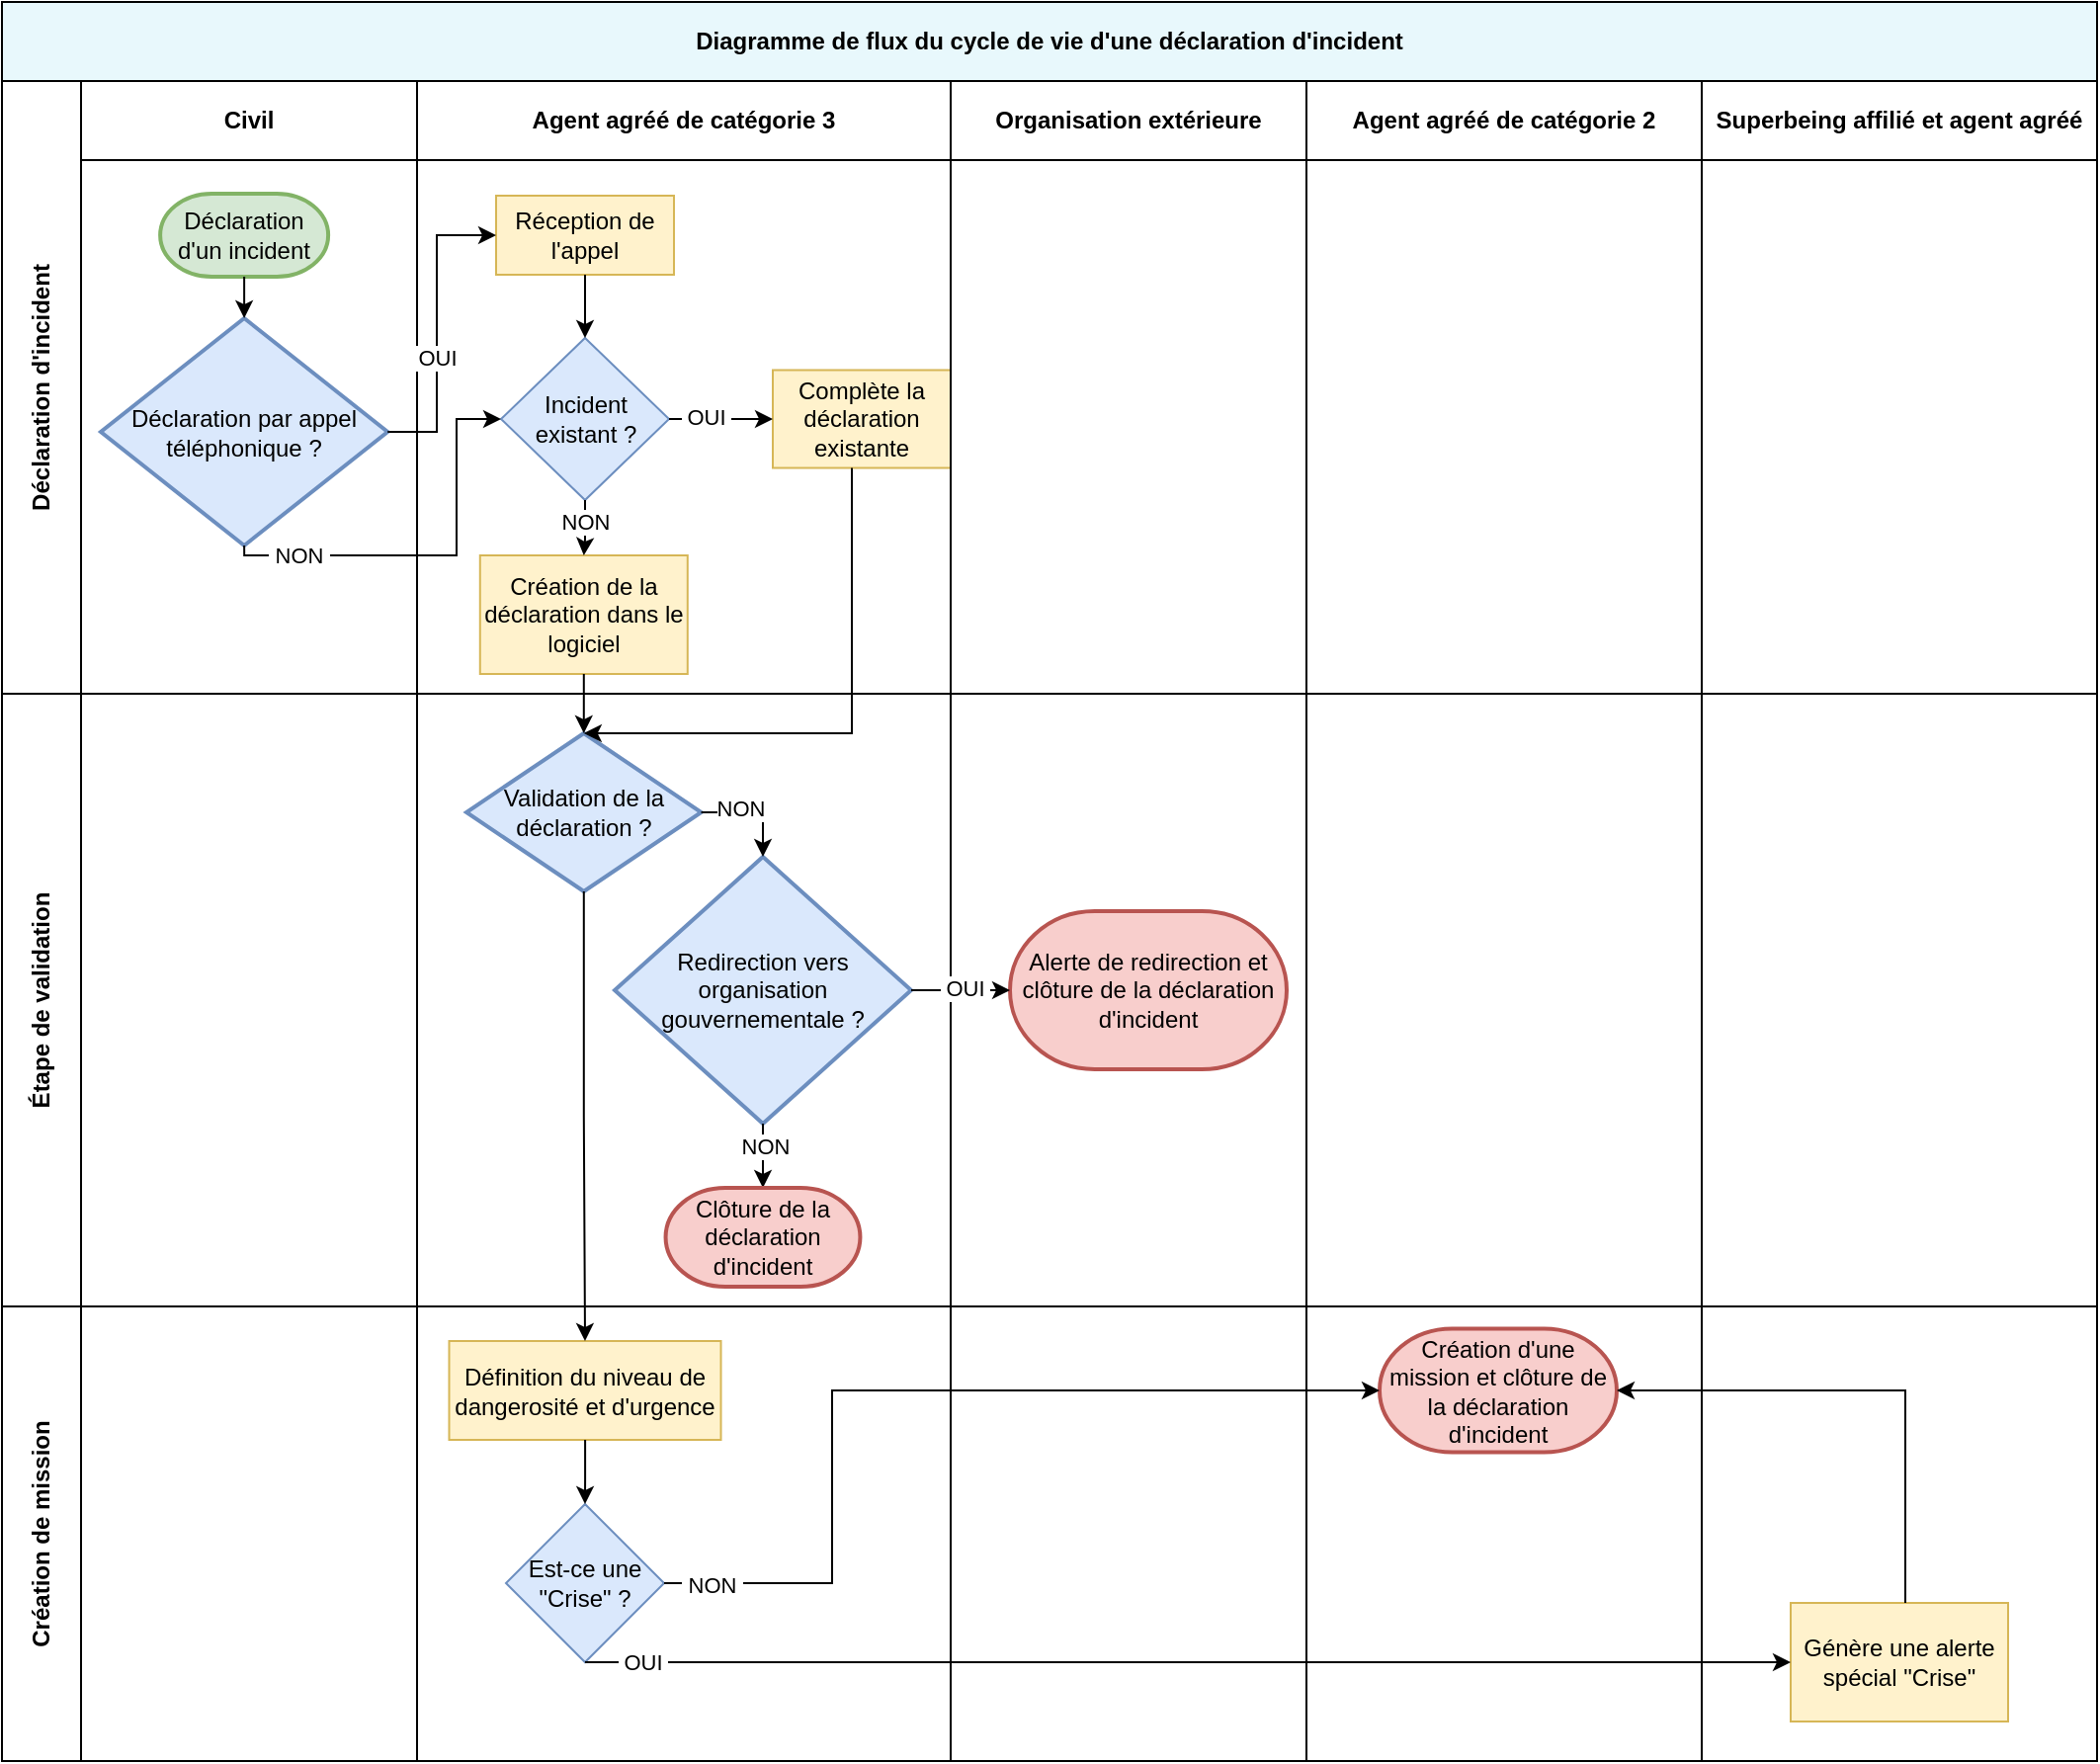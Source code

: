 <mxfile version="14.1.8" type="device"><diagram id="wk11NOPjIedyX6vUJzFq" name="Page-1"><mxGraphModel dx="1279" dy="2103" grid="0" gridSize="10" guides="1" tooltips="1" connect="1" arrows="1" fold="1" page="1" pageScale="1" pageWidth="827" pageHeight="1169" math="0" shadow="0"><root><mxCell id="0"/><mxCell id="1" parent="0"/><mxCell id="sNIWY4QjKN7IcV1mlqHW-1" value="" style="group" parent="1" vertex="1" connectable="0"><mxGeometry x="20" y="-1150" width="790" height="680" as="geometry"/></mxCell><mxCell id="7R0uAPQHo2F8Wuf5jlc--37" value="Diagramme de flux du cycle de vie d'une déclaration d'incident" style="shape=table;childLayout=tableLayout;rowLines=0;columnLines=0;startSize=40;html=1;whiteSpace=wrap;collapsible=0;recursiveResize=0;expand=0;pointerEvents=0;fontStyle=1;align=center;fillColor=#E8F8FC;direction=east;flipV=0;flipH=1;" parent="sNIWY4QjKN7IcV1mlqHW-1" vertex="1"><mxGeometry x="-10" width="1060" height="890" as="geometry"/></mxCell><mxCell id="7R0uAPQHo2F8Wuf5jlc--38" value="Déclaration d'incident" style="swimlane;horizontal=0;points=[[0,0.5],[1,0.5]];portConstraint=eastwest;startSize=40;html=1;whiteSpace=wrap;collapsible=0;recursiveResize=0;expand=0;pointerEvents=0;fontStyle=1;direction=east;" parent="7R0uAPQHo2F8Wuf5jlc--37" vertex="1"><mxGeometry y="40" width="1060" height="310" as="geometry"/></mxCell><mxCell id="7R0uAPQHo2F8Wuf5jlc--39" value="Civil" style="swimlane;connectable=0;startSize=40;html=1;whiteSpace=wrap;collapsible=0;recursiveResize=0;expand=0;pointerEvents=0;" parent="7R0uAPQHo2F8Wuf5jlc--38" vertex="1"><mxGeometry x="40" width="170" height="310" as="geometry"/></mxCell><mxCell id="bkMepiiiy0M-ECtEP2zy-1" value="Déclaration d'un incident" style="strokeWidth=2;html=1;shape=mxgraph.flowchart.terminator;whiteSpace=wrap;fillColor=#d5e8d4;strokeColor=#82b366;" parent="7R0uAPQHo2F8Wuf5jlc--39" vertex="1"><mxGeometry x="40.06" y="57" width="85" height="42" as="geometry"/></mxCell><mxCell id="bkMepiiiy0M-ECtEP2zy-2" value="Déclaration par appel téléphonique ?" style="strokeWidth=2;html=1;shape=mxgraph.flowchart.decision;whiteSpace=wrap;fillColor=#dae8fc;strokeColor=#6c8ebf;" parent="7R0uAPQHo2F8Wuf5jlc--39" vertex="1"><mxGeometry x="10" y="120" width="145.12" height="115" as="geometry"/></mxCell><mxCell id="sNIWY4QjKN7IcV1mlqHW-5" value="" style="endArrow=classic;html=1;exitX=0.5;exitY=1;exitDx=0;exitDy=0;entryX=0.5;entryY=0;entryDx=0;entryDy=0;exitPerimeter=0;entryPerimeter=0;" parent="7R0uAPQHo2F8Wuf5jlc--39" source="bkMepiiiy0M-ECtEP2zy-1" target="bkMepiiiy0M-ECtEP2zy-2" edge="1"><mxGeometry width="50" height="50" relative="1" as="geometry"><mxPoint x="630" y="415" as="sourcePoint"/><mxPoint x="640" y="450" as="targetPoint"/></mxGeometry></mxCell><mxCell id="7R0uAPQHo2F8Wuf5jlc--40" value="Agent agréé de catégorie 3" style="swimlane;connectable=0;startSize=40;html=1;whiteSpace=wrap;collapsible=0;recursiveResize=0;expand=0;pointerEvents=0;" parent="7R0uAPQHo2F8Wuf5jlc--38" vertex="1"><mxGeometry x="210" width="270" height="310" as="geometry"/></mxCell><mxCell id="7R0uAPQHo2F8Wuf5jlc--52" value="Réception de l'appel" style="rounded=0;whiteSpace=wrap;html=1;fillColor=#fff2cc;strokeColor=#d6b656;" parent="7R0uAPQHo2F8Wuf5jlc--40" vertex="1"><mxGeometry x="40" y="58" width="90" height="40" as="geometry"/></mxCell><mxCell id="bkMepiiiy0M-ECtEP2zy-74" value="Incident existant ?" style="rhombus;whiteSpace=wrap;html=1;rounded=0;strokeColor=#6c8ebf;fillColor=#dae8fc;" parent="7R0uAPQHo2F8Wuf5jlc--40" vertex="1"><mxGeometry x="42.5" y="130" width="85" height="82" as="geometry"/></mxCell><mxCell id="bkMepiiiy0M-ECtEP2zy-75" value="" style="edgeStyle=orthogonalEdgeStyle;rounded=0;orthogonalLoop=1;jettySize=auto;html=1;" parent="7R0uAPQHo2F8Wuf5jlc--40" source="7R0uAPQHo2F8Wuf5jlc--52" target="bkMepiiiy0M-ECtEP2zy-74" edge="1"><mxGeometry relative="1" as="geometry"/></mxCell><mxCell id="bkMepiiiy0M-ECtEP2zy-79" value="&lt;span&gt;Création de la déclaration dans le logiciel&lt;/span&gt;" style="whiteSpace=wrap;html=1;rounded=0;strokeColor=#d6b656;fillColor=#fff2cc;" parent="7R0uAPQHo2F8Wuf5jlc--40" vertex="1"><mxGeometry x="31.89" y="240" width="105" height="60" as="geometry"/></mxCell><mxCell id="bkMepiiiy0M-ECtEP2zy-80" value="" style="edgeStyle=orthogonalEdgeStyle;rounded=0;orthogonalLoop=1;jettySize=auto;html=1;" parent="7R0uAPQHo2F8Wuf5jlc--40" source="bkMepiiiy0M-ECtEP2zy-74" target="bkMepiiiy0M-ECtEP2zy-79" edge="1"><mxGeometry relative="1" as="geometry"/></mxCell><mxCell id="bkMepiiiy0M-ECtEP2zy-81" value="&amp;nbsp;NON&amp;nbsp;" style="edgeLabel;html=1;align=center;verticalAlign=middle;resizable=0;points=[];" parent="bkMepiiiy0M-ECtEP2zy-80" vertex="1" connectable="0"><mxGeometry x="0.238" relative="1" as="geometry"><mxPoint y="-7" as="offset"/></mxGeometry></mxCell><mxCell id="bkMepiiiy0M-ECtEP2zy-76" value="Complète la déclaration existante" style="whiteSpace=wrap;html=1;rounded=0;strokeColor=#d6b656;fillColor=#fff2cc;" parent="7R0uAPQHo2F8Wuf5jlc--40" vertex="1"><mxGeometry x="180" y="146.25" width="90" height="49.5" as="geometry"/></mxCell><mxCell id="bkMepiiiy0M-ECtEP2zy-77" value="" style="edgeStyle=orthogonalEdgeStyle;rounded=0;orthogonalLoop=1;jettySize=auto;html=1;" parent="7R0uAPQHo2F8Wuf5jlc--40" source="bkMepiiiy0M-ECtEP2zy-74" target="bkMepiiiy0M-ECtEP2zy-76" edge="1"><mxGeometry relative="1" as="geometry"/></mxCell><mxCell id="bkMepiiiy0M-ECtEP2zy-78" value="&amp;nbsp;OUI&amp;nbsp;" style="edgeLabel;html=1;align=center;verticalAlign=middle;resizable=0;points=[];" parent="bkMepiiiy0M-ECtEP2zy-77" vertex="1" connectable="0"><mxGeometry x="-0.301" y="1" relative="1" as="geometry"><mxPoint as="offset"/></mxGeometry></mxCell><mxCell id="7R0uAPQHo2F8Wuf5jlc--41" value="Organisation extérieure" style="swimlane;connectable=0;startSize=40;html=1;whiteSpace=wrap;collapsible=0;recursiveResize=0;expand=0;pointerEvents=0;" parent="7R0uAPQHo2F8Wuf5jlc--38" vertex="1"><mxGeometry x="480" width="180" height="310" as="geometry"/></mxCell><mxCell id="VI2rGoP-l7JaTCF7cvZY-7" value="&lt;span&gt;Agent agréé de catégorie 2&lt;/span&gt;" style="swimlane;connectable=0;startSize=40;html=1;whiteSpace=wrap;collapsible=0;recursiveResize=0;expand=0;pointerEvents=0;" parent="7R0uAPQHo2F8Wuf5jlc--38" vertex="1"><mxGeometry x="660" width="200" height="310" as="geometry"/></mxCell><mxCell id="8Hn-J-G7VxsL_gqE7k3z-5" value="&lt;span&gt;Superbeing affilié et agent agréé&lt;/span&gt;" style="swimlane;connectable=0;startSize=40;html=1;whiteSpace=wrap;collapsible=0;recursiveResize=0;expand=0;pointerEvents=0;" parent="7R0uAPQHo2F8Wuf5jlc--38" vertex="1"><mxGeometry x="860" width="200" height="310" as="geometry"/></mxCell><mxCell id="bkMepiiiy0M-ECtEP2zy-6" value="" style="edgeStyle=orthogonalEdgeStyle;rounded=0;orthogonalLoop=1;jettySize=auto;html=1;entryX=0;entryY=0.5;entryDx=0;entryDy=0;" parent="7R0uAPQHo2F8Wuf5jlc--38" source="bkMepiiiy0M-ECtEP2zy-2" target="7R0uAPQHo2F8Wuf5jlc--52" edge="1"><mxGeometry relative="1" as="geometry"><mxPoint x="287.68" y="177.5" as="targetPoint"/><Array as="points"><mxPoint x="220" y="178"/><mxPoint x="220" y="78"/></Array></mxGeometry></mxCell><mxCell id="bkMepiiiy0M-ECtEP2zy-7" value="&amp;nbsp;OUI&amp;nbsp;" style="edgeLabel;html=1;align=center;verticalAlign=middle;resizable=0;points=[];" parent="bkMepiiiy0M-ECtEP2zy-6" vertex="1" connectable="0"><mxGeometry x="-0.741" relative="1" as="geometry"><mxPoint x="4.88" y="-37.52" as="offset"/></mxGeometry></mxCell><mxCell id="bkMepiiiy0M-ECtEP2zy-9" value="" style="edgeStyle=orthogonalEdgeStyle;rounded=0;orthogonalLoop=1;jettySize=auto;html=1;entryX=0;entryY=0.5;entryDx=0;entryDy=0;exitX=0.5;exitY=1;exitDx=0;exitDy=0;exitPerimeter=0;" parent="7R0uAPQHo2F8Wuf5jlc--38" source="bkMepiiiy0M-ECtEP2zy-2" target="bkMepiiiy0M-ECtEP2zy-74" edge="1"><mxGeometry relative="1" as="geometry"><mxPoint x="242.81" y="405.0" as="targetPoint"/><Array as="points"><mxPoint x="123" y="240"/><mxPoint x="230" y="240"/><mxPoint x="230" y="171"/></Array></mxGeometry></mxCell><mxCell id="bkMepiiiy0M-ECtEP2zy-10" value="&amp;nbsp;NON&amp;nbsp;" style="edgeLabel;html=1;align=center;verticalAlign=middle;resizable=0;points=[];" parent="bkMepiiiy0M-ECtEP2zy-9" vertex="1" connectable="0"><mxGeometry x="-0.799" y="-3" relative="1" as="geometry"><mxPoint x="11.91" y="-3" as="offset"/></mxGeometry></mxCell><mxCell id="7R0uAPQHo2F8Wuf5jlc--42" value="Étape de validation" style="swimlane;horizontal=0;points=[[0,0.5],[1,0.5]];portConstraint=eastwest;startSize=40;html=1;whiteSpace=wrap;collapsible=0;recursiveResize=0;expand=0;pointerEvents=0;" parent="7R0uAPQHo2F8Wuf5jlc--37" vertex="1"><mxGeometry y="350" width="1060" height="310" as="geometry"/></mxCell><mxCell id="7R0uAPQHo2F8Wuf5jlc--43" value="" style="swimlane;connectable=0;startSize=0;html=1;whiteSpace=wrap;collapsible=0;recursiveResize=0;expand=0;pointerEvents=0;" parent="7R0uAPQHo2F8Wuf5jlc--42" vertex="1"><mxGeometry x="40" width="170" height="310" as="geometry"/></mxCell><mxCell id="7R0uAPQHo2F8Wuf5jlc--44" value="" style="swimlane;connectable=0;startSize=0;html=1;whiteSpace=wrap;collapsible=0;recursiveResize=0;expand=0;pointerEvents=0;" parent="7R0uAPQHo2F8Wuf5jlc--42" vertex="1"><mxGeometry x="210" width="270" height="310" as="geometry"/></mxCell><mxCell id="VI2rGoP-l7JaTCF7cvZY-34" value="Redirection vers organisation gouvernementale ?" style="strokeWidth=2;html=1;shape=mxgraph.flowchart.decision;whiteSpace=wrap;fillColor=#dae8fc;strokeColor=#6c8ebf;" parent="7R0uAPQHo2F8Wuf5jlc--44" vertex="1"><mxGeometry x="100" y="82.5" width="150" height="135" as="geometry"/></mxCell><mxCell id="VI2rGoP-l7JaTCF7cvZY-38" value="" style="endArrow=classic;html=1;exitX=0.5;exitY=1;exitDx=0;exitDy=0;exitPerimeter=0;entryX=0.5;entryY=0;entryDx=0;entryDy=0;entryPerimeter=0;" parent="7R0uAPQHo2F8Wuf5jlc--44" source="VI2rGoP-l7JaTCF7cvZY-34" target="VI2rGoP-l7JaTCF7cvZY-44" edge="1"><mxGeometry width="50" height="50" relative="1" as="geometry"><mxPoint x="95" y="150" as="sourcePoint"/><mxPoint x="175" y="265" as="targetPoint"/><Array as="points"/></mxGeometry></mxCell><mxCell id="VI2rGoP-l7JaTCF7cvZY-39" value="&amp;nbsp;NON&amp;nbsp;" style="edgeLabel;html=1;align=center;verticalAlign=middle;resizable=0;points=[];" parent="VI2rGoP-l7JaTCF7cvZY-38" vertex="1" connectable="0"><mxGeometry x="0.067" y="1" relative="1" as="geometry"><mxPoint y="-6" as="offset"/></mxGeometry></mxCell><mxCell id="VI2rGoP-l7JaTCF7cvZY-44" value="&lt;span&gt;Clôture de la déclaration d'incident&lt;/span&gt;" style="strokeWidth=2;html=1;shape=mxgraph.flowchart.terminator;whiteSpace=wrap;fillColor=#f8cecc;strokeColor=#b85450;" parent="7R0uAPQHo2F8Wuf5jlc--44" vertex="1"><mxGeometry x="125.78" y="250" width="98.44" height="50" as="geometry"/></mxCell><mxCell id="bkMepiiiy0M-ECtEP2zy-71" value="Validation de la déclaration ?" style="strokeWidth=2;html=1;shape=mxgraph.flowchart.decision;whiteSpace=wrap;fillColor=#dae8fc;strokeColor=#6c8ebf;" parent="7R0uAPQHo2F8Wuf5jlc--44" vertex="1"><mxGeometry x="25.0" y="20" width="118.78" height="80" as="geometry"/></mxCell><mxCell id="bkMepiiiy0M-ECtEP2zy-85" value="" style="edgeStyle=orthogonalEdgeStyle;rounded=0;orthogonalLoop=1;jettySize=auto;html=1;entryX=0.5;entryY=0;entryDx=0;entryDy=0;entryPerimeter=0;exitX=1;exitY=0.5;exitDx=0;exitDy=0;exitPerimeter=0;" parent="7R0uAPQHo2F8Wuf5jlc--44" source="bkMepiiiy0M-ECtEP2zy-71" target="VI2rGoP-l7JaTCF7cvZY-34" edge="1"><mxGeometry relative="1" as="geometry"><mxPoint x="223.78" y="60.0" as="targetPoint"/><Array as="points"><mxPoint x="175" y="60"/></Array></mxGeometry></mxCell><mxCell id="bkMepiiiy0M-ECtEP2zy-87" value="NON&amp;nbsp;" style="edgeLabel;html=1;align=center;verticalAlign=middle;resizable=0;points=[];" parent="bkMepiiiy0M-ECtEP2zy-85" vertex="1" connectable="0"><mxGeometry x="-0.226" y="2" relative="1" as="geometry"><mxPoint as="offset"/></mxGeometry></mxCell><mxCell id="7R0uAPQHo2F8Wuf5jlc--45" value="" style="swimlane;connectable=0;startSize=0;html=1;whiteSpace=wrap;collapsible=0;recursiveResize=0;expand=0;pointerEvents=0;" parent="7R0uAPQHo2F8Wuf5jlc--42" vertex="1"><mxGeometry x="480" width="180" height="310" as="geometry"/></mxCell><mxCell id="VI2rGoP-l7JaTCF7cvZY-43" value="&lt;span&gt;Alerte de redirection et c&lt;/span&gt;lôture de la déclaration d'incident" style="strokeWidth=2;html=1;shape=mxgraph.flowchart.terminator;whiteSpace=wrap;fillColor=#f8cecc;strokeColor=#b85450;" parent="7R0uAPQHo2F8Wuf5jlc--45" vertex="1"><mxGeometry x="30" y="110" width="140" height="80" as="geometry"/></mxCell><mxCell id="VI2rGoP-l7JaTCF7cvZY-8" style="swimlane;connectable=0;startSize=0;html=1;whiteSpace=wrap;collapsible=0;recursiveResize=0;expand=0;pointerEvents=0;" parent="7R0uAPQHo2F8Wuf5jlc--42" vertex="1"><mxGeometry x="660" width="200" height="310" as="geometry"/></mxCell><mxCell id="8Hn-J-G7VxsL_gqE7k3z-6" style="swimlane;connectable=0;startSize=0;html=1;whiteSpace=wrap;collapsible=0;recursiveResize=0;expand=0;pointerEvents=0;" parent="7R0uAPQHo2F8Wuf5jlc--42" vertex="1"><mxGeometry x="860" width="200" height="310" as="geometry"/></mxCell><mxCell id="VI2rGoP-l7JaTCF7cvZY-40" value="" style="endArrow=classic;html=1;exitX=1;exitY=0.5;exitDx=0;exitDy=0;exitPerimeter=0;entryX=0;entryY=0.5;entryDx=0;entryDy=0;entryPerimeter=0;" parent="7R0uAPQHo2F8Wuf5jlc--42" source="VI2rGoP-l7JaTCF7cvZY-34" target="VI2rGoP-l7JaTCF7cvZY-43" edge="1"><mxGeometry width="50" height="50" relative="1" as="geometry"><mxPoint x="275" y="160" as="sourcePoint"/><mxPoint x="500" y="172.5" as="targetPoint"/></mxGeometry></mxCell><mxCell id="VI2rGoP-l7JaTCF7cvZY-41" value="&amp;nbsp;OUI&amp;nbsp;" style="edgeLabel;html=1;align=center;verticalAlign=middle;resizable=0;points=[];" parent="VI2rGoP-l7JaTCF7cvZY-40" vertex="1" connectable="0"><mxGeometry x="0.067" y="1" relative="1" as="geometry"><mxPoint as="offset"/></mxGeometry></mxCell><mxCell id="7R0uAPQHo2F8Wuf5jlc--46" value="Création de mission" style="swimlane;horizontal=0;points=[[0,0.5],[1,0.5]];portConstraint=eastwest;startSize=40;html=1;whiteSpace=wrap;collapsible=0;recursiveResize=0;expand=0;pointerEvents=0;" parent="7R0uAPQHo2F8Wuf5jlc--37" vertex="1"><mxGeometry y="660" width="1060" height="230" as="geometry"/></mxCell><mxCell id="7R0uAPQHo2F8Wuf5jlc--47" value="" style="swimlane;connectable=0;startSize=0;html=1;whiteSpace=wrap;collapsible=0;recursiveResize=0;expand=0;pointerEvents=0;" parent="7R0uAPQHo2F8Wuf5jlc--46" vertex="1"><mxGeometry x="40" width="170" height="230" as="geometry"/></mxCell><mxCell id="7R0uAPQHo2F8Wuf5jlc--48" value="" style="swimlane;connectable=0;startSize=0;html=1;whiteSpace=wrap;collapsible=0;recursiveResize=0;expand=0;pointerEvents=0;" parent="7R0uAPQHo2F8Wuf5jlc--46" vertex="1"><mxGeometry x="210" width="270" height="230" as="geometry"/></mxCell><mxCell id="7R0uAPQHo2F8Wuf5jlc--55" value="Définition du niveau de dangerosité et d'urgence" style="rounded=0;whiteSpace=wrap;html=1;fillColor=#fff2cc;strokeColor=#d6b656;" parent="7R0uAPQHo2F8Wuf5jlc--48" vertex="1"><mxGeometry x="16.25" y="17.5" width="137.5" height="50" as="geometry"/></mxCell><mxCell id="8Hn-J-G7VxsL_gqE7k3z-1" value="Est-ce une &quot;Crise&quot; ?" style="rhombus;whiteSpace=wrap;html=1;rounded=0;strokeColor=#6c8ebf;fillColor=#dae8fc;" parent="7R0uAPQHo2F8Wuf5jlc--48" vertex="1"><mxGeometry x="45" y="100" width="80" height="80" as="geometry"/></mxCell><mxCell id="8Hn-J-G7VxsL_gqE7k3z-2" value="" style="edgeStyle=orthogonalEdgeStyle;rounded=0;orthogonalLoop=1;jettySize=auto;html=1;" parent="7R0uAPQHo2F8Wuf5jlc--48" source="7R0uAPQHo2F8Wuf5jlc--55" target="8Hn-J-G7VxsL_gqE7k3z-1" edge="1"><mxGeometry relative="1" as="geometry"/></mxCell><mxCell id="7R0uAPQHo2F8Wuf5jlc--49" value="" style="swimlane;connectable=0;startSize=0;html=1;whiteSpace=wrap;collapsible=0;recursiveResize=0;expand=0;pointerEvents=0;" parent="7R0uAPQHo2F8Wuf5jlc--46" vertex="1"><mxGeometry x="480" width="180" height="230" as="geometry"/></mxCell><mxCell id="VI2rGoP-l7JaTCF7cvZY-9" style="swimlane;connectable=0;startSize=0;html=1;whiteSpace=wrap;collapsible=0;recursiveResize=0;expand=0;pointerEvents=0;" parent="7R0uAPQHo2F8Wuf5jlc--46" vertex="1"><mxGeometry x="660" width="200" height="230" as="geometry"/></mxCell><mxCell id="bkMepiiiy0M-ECtEP2zy-62" value="&lt;span&gt;Création d'une mission et clôture de la déclaration d'incident&lt;/span&gt;" style="strokeWidth=2;html=1;shape=mxgraph.flowchart.terminator;whiteSpace=wrap;fillColor=#f8cecc;strokeColor=#b85450;" parent="VI2rGoP-l7JaTCF7cvZY-9" vertex="1"><mxGeometry x="37" y="11.25" width="120" height="62.5" as="geometry"/></mxCell><mxCell id="8Hn-J-G7VxsL_gqE7k3z-7" style="swimlane;connectable=0;startSize=0;html=1;whiteSpace=wrap;collapsible=0;recursiveResize=0;expand=0;pointerEvents=0;" parent="7R0uAPQHo2F8Wuf5jlc--46" vertex="1"><mxGeometry x="860" width="200" height="230" as="geometry"/></mxCell><mxCell id="8Hn-J-G7VxsL_gqE7k3z-3" value="Génère une alerte spécial &quot;Crise&quot;" style="whiteSpace=wrap;html=1;rounded=0;strokeColor=#d6b656;fillColor=#fff2cc;" parent="8Hn-J-G7VxsL_gqE7k3z-7" vertex="1"><mxGeometry x="45" y="150" width="110" height="60" as="geometry"/></mxCell><mxCell id="bkMepiiiy0M-ECtEP2zy-95" value="" style="edgeStyle=orthogonalEdgeStyle;rounded=0;orthogonalLoop=1;jettySize=auto;html=1;entryX=0;entryY=0.5;entryDx=0;entryDy=0;entryPerimeter=0;exitX=1;exitY=0.5;exitDx=0;exitDy=0;" parent="7R0uAPQHo2F8Wuf5jlc--46" source="8Hn-J-G7VxsL_gqE7k3z-1" target="bkMepiiiy0M-ECtEP2zy-62" edge="1"><mxGeometry relative="1" as="geometry"><mxPoint x="295.048" y="92.5" as="targetPoint"/><Array as="points"><mxPoint x="420" y="140"/><mxPoint x="420" y="43"/></Array></mxGeometry></mxCell><mxCell id="8Hn-J-G7VxsL_gqE7k3z-14" value="&amp;nbsp;NON&amp;nbsp;" style="edgeLabel;html=1;align=center;verticalAlign=middle;resizable=0;points=[];" parent="bkMepiiiy0M-ECtEP2zy-95" connectable="0" vertex="1"><mxGeometry x="-0.898" y="-1" relative="1" as="geometry"><mxPoint as="offset"/></mxGeometry></mxCell><mxCell id="8Hn-J-G7VxsL_gqE7k3z-9" value="" style="edgeStyle=orthogonalEdgeStyle;rounded=0;orthogonalLoop=1;jettySize=auto;html=1;entryX=1;entryY=0.5;entryDx=0;entryDy=0;entryPerimeter=0;" parent="7R0uAPQHo2F8Wuf5jlc--46" source="8Hn-J-G7VxsL_gqE7k3z-3" target="bkMepiiiy0M-ECtEP2zy-62" edge="1"><mxGeometry relative="1" as="geometry"><mxPoint x="962.5" y="40" as="targetPoint"/><Array as="points"><mxPoint x="963" y="43"/></Array></mxGeometry></mxCell><mxCell id="8Hn-J-G7VxsL_gqE7k3z-16" value="" style="edgeStyle=orthogonalEdgeStyle;rounded=0;orthogonalLoop=1;jettySize=auto;html=1;entryX=0;entryY=0.5;entryDx=0;entryDy=0;exitX=0.5;exitY=1;exitDx=0;exitDy=0;" parent="7R0uAPQHo2F8Wuf5jlc--46" source="8Hn-J-G7VxsL_gqE7k3z-1" target="8Hn-J-G7VxsL_gqE7k3z-3" edge="1"><mxGeometry relative="1" as="geometry"><mxPoint x="295" y="270" as="targetPoint"/><Array as="points"><mxPoint x="450" y="180"/><mxPoint x="450" y="180"/></Array></mxGeometry></mxCell><mxCell id="8Hn-J-G7VxsL_gqE7k3z-17" value="&amp;nbsp;OUI&amp;nbsp;" style="edgeLabel;html=1;align=center;verticalAlign=middle;resizable=0;points=[];" parent="8Hn-J-G7VxsL_gqE7k3z-16" connectable="0" vertex="1"><mxGeometry x="-0.906" y="-2" relative="1" as="geometry"><mxPoint y="-2" as="offset"/></mxGeometry></mxCell><mxCell id="bkMepiiiy0M-ECtEP2zy-83" value="" style="edgeStyle=orthogonalEdgeStyle;rounded=0;orthogonalLoop=1;jettySize=auto;html=1;entryX=0.5;entryY=0;entryDx=0;entryDy=0;entryPerimeter=0;" parent="7R0uAPQHo2F8Wuf5jlc--37" source="bkMepiiiy0M-ECtEP2zy-79" target="bkMepiiiy0M-ECtEP2zy-71" edge="1"><mxGeometry relative="1" as="geometry"><mxPoint x="295" y="420.0" as="targetPoint"/></mxGeometry></mxCell><mxCell id="bkMepiiiy0M-ECtEP2zy-89" value="" style="edgeStyle=orthogonalEdgeStyle;rounded=0;orthogonalLoop=1;jettySize=auto;html=1;entryX=0.5;entryY=0;entryDx=0;entryDy=0;entryPerimeter=0;" parent="7R0uAPQHo2F8Wuf5jlc--37" source="bkMepiiiy0M-ECtEP2zy-76" target="bkMepiiiy0M-ECtEP2zy-71" edge="1"><mxGeometry relative="1" as="geometry"><mxPoint x="450" y="321" as="targetPoint"/><Array as="points"><mxPoint x="430" y="370"/></Array></mxGeometry></mxCell><mxCell id="bkMepiiiy0M-ECtEP2zy-91" value="" style="edgeStyle=orthogonalEdgeStyle;rounded=0;orthogonalLoop=1;jettySize=auto;html=1;entryX=0.5;entryY=0;entryDx=0;entryDy=0;" parent="7R0uAPQHo2F8Wuf5jlc--37" source="bkMepiiiy0M-ECtEP2zy-71" target="7R0uAPQHo2F8Wuf5jlc--55" edge="1"><mxGeometry relative="1" as="geometry"><mxPoint x="294.39" y="530" as="targetPoint"/></mxGeometry></mxCell></root></mxGraphModel></diagram></mxfile>
